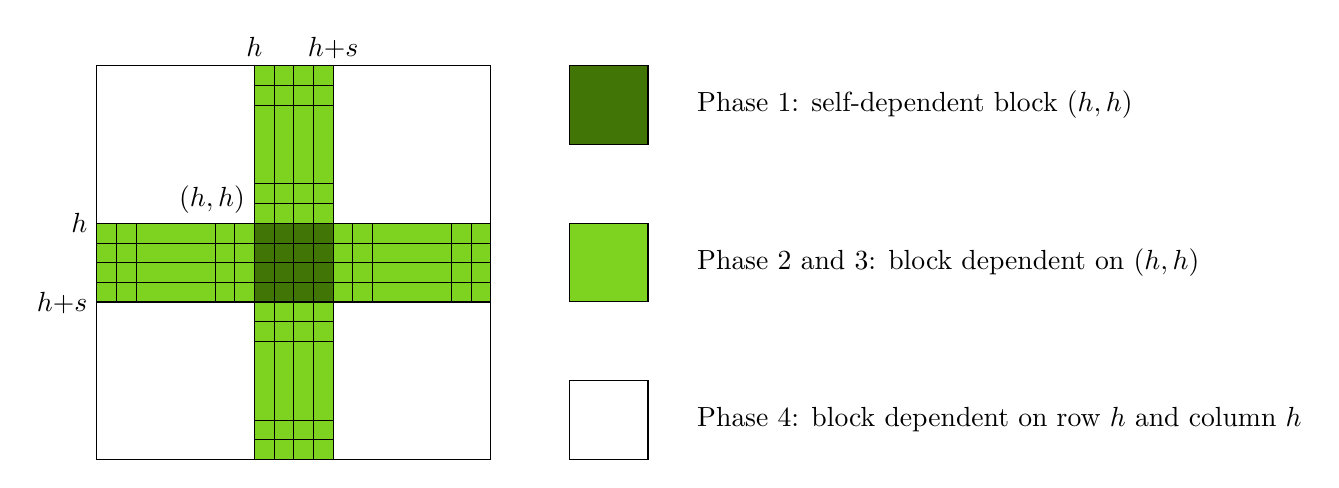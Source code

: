 \begin{tikzpicture}[yscale=-1,xscale=1]
    \draw (0,0) rectangle (5,5);
    \draw[fill={rgb, 255:red, 126; green, 211; blue, 33 }  ,fill opacity=1] (2,3) rectangle (3,5);
    \draw[fill={rgb, 255:red, 126; green, 211; blue, 33 }  ,fill opacity=1] (2,0) rectangle (3,3);
    \draw[fill={rgb, 255:red, 126; green, 211; blue, 33 }  ,fill opacity=1] (3,2) rectangle (5,3);
    \draw[fill={rgb, 255:red, 126; green, 211; blue, 33 }  ,fill opacity=1] (0,2) rectangle (3,3);
    \draw[fill={rgb, 255:red, 65; green, 117; blue, 5 }  ,fill opacity=1 ] (2,2) rectangle (3,3);

    \begin{scope}[every path/.style={very thin}]
        \foreach \i in {2,3} {
            \draw   (\i,0) -- (\i,5);
        }
        \foreach \i in {0,2,3,5} {
            \draw   (0,\i) -- (5,\i);
        }
        \node [ anchor=south] at (2,0) {\(h\)};

        \node [ anchor=south] at (3,0) {\(h\smash{{+}}s\)};
    
        \node [anchor=east] at (0,2) {\(h\)};
            
        \node [anchor=east] at (0,3) {\(h\smash{{+}}s\)};

        \node [ anchor=south east] at (2,2) {\((h,h)\)};

    \end{scope}
    \begin{scope}[every path/.style={very thin}]
        \foreach \i in {2.25,2.5,2.75} {
            \draw   (\i,0) -- (\i,5);
        }
        \foreach \i in {2.25,2.5,2.75} {
            \draw   (0,\i) -- (5,\i);
        }
        \foreach \i in {0.25,0.5,1.5,1.75,3.25,3.5,4.5,4.75} {
            \draw   (\i,2) -- (\i,3);
        }
        \foreach \i in {0.25,0.5,1.5,1.75,3.25,3.5,4.5,4.75} {
            \draw   (2,\i) -- (3,\i);
        }
    \end{scope}
    \begin{scope}
        \draw  [fill={rgb, 255:red, 65; green, 117; blue, 5 }  ,fill opacity=1 ] (6,0) rectangle (7,1) node [anchor=west] at (7.5,0.5) {Phase 1: self-dependent block $\displaystyle ( h,h)$};
        \draw  [fill={rgb, 255:red, 126; green, 211; blue, 33 }  ,fill opacity=1 ] (6,2) rectangle (7,3) node [anchor=west] at (7.5,2.5) {Phase 2 and 3: block dependent on $\displaystyle ( h,h)$};
        \draw  [fill=white  ,fill opacity=1 ] (6,4) rectangle (7,5) node [anchor=west] at (7.5,4.5) {Phase 4: block dependent on row $\displaystyle h$ and column $\displaystyle h$};
    \end{scope}
\end{tikzpicture}
